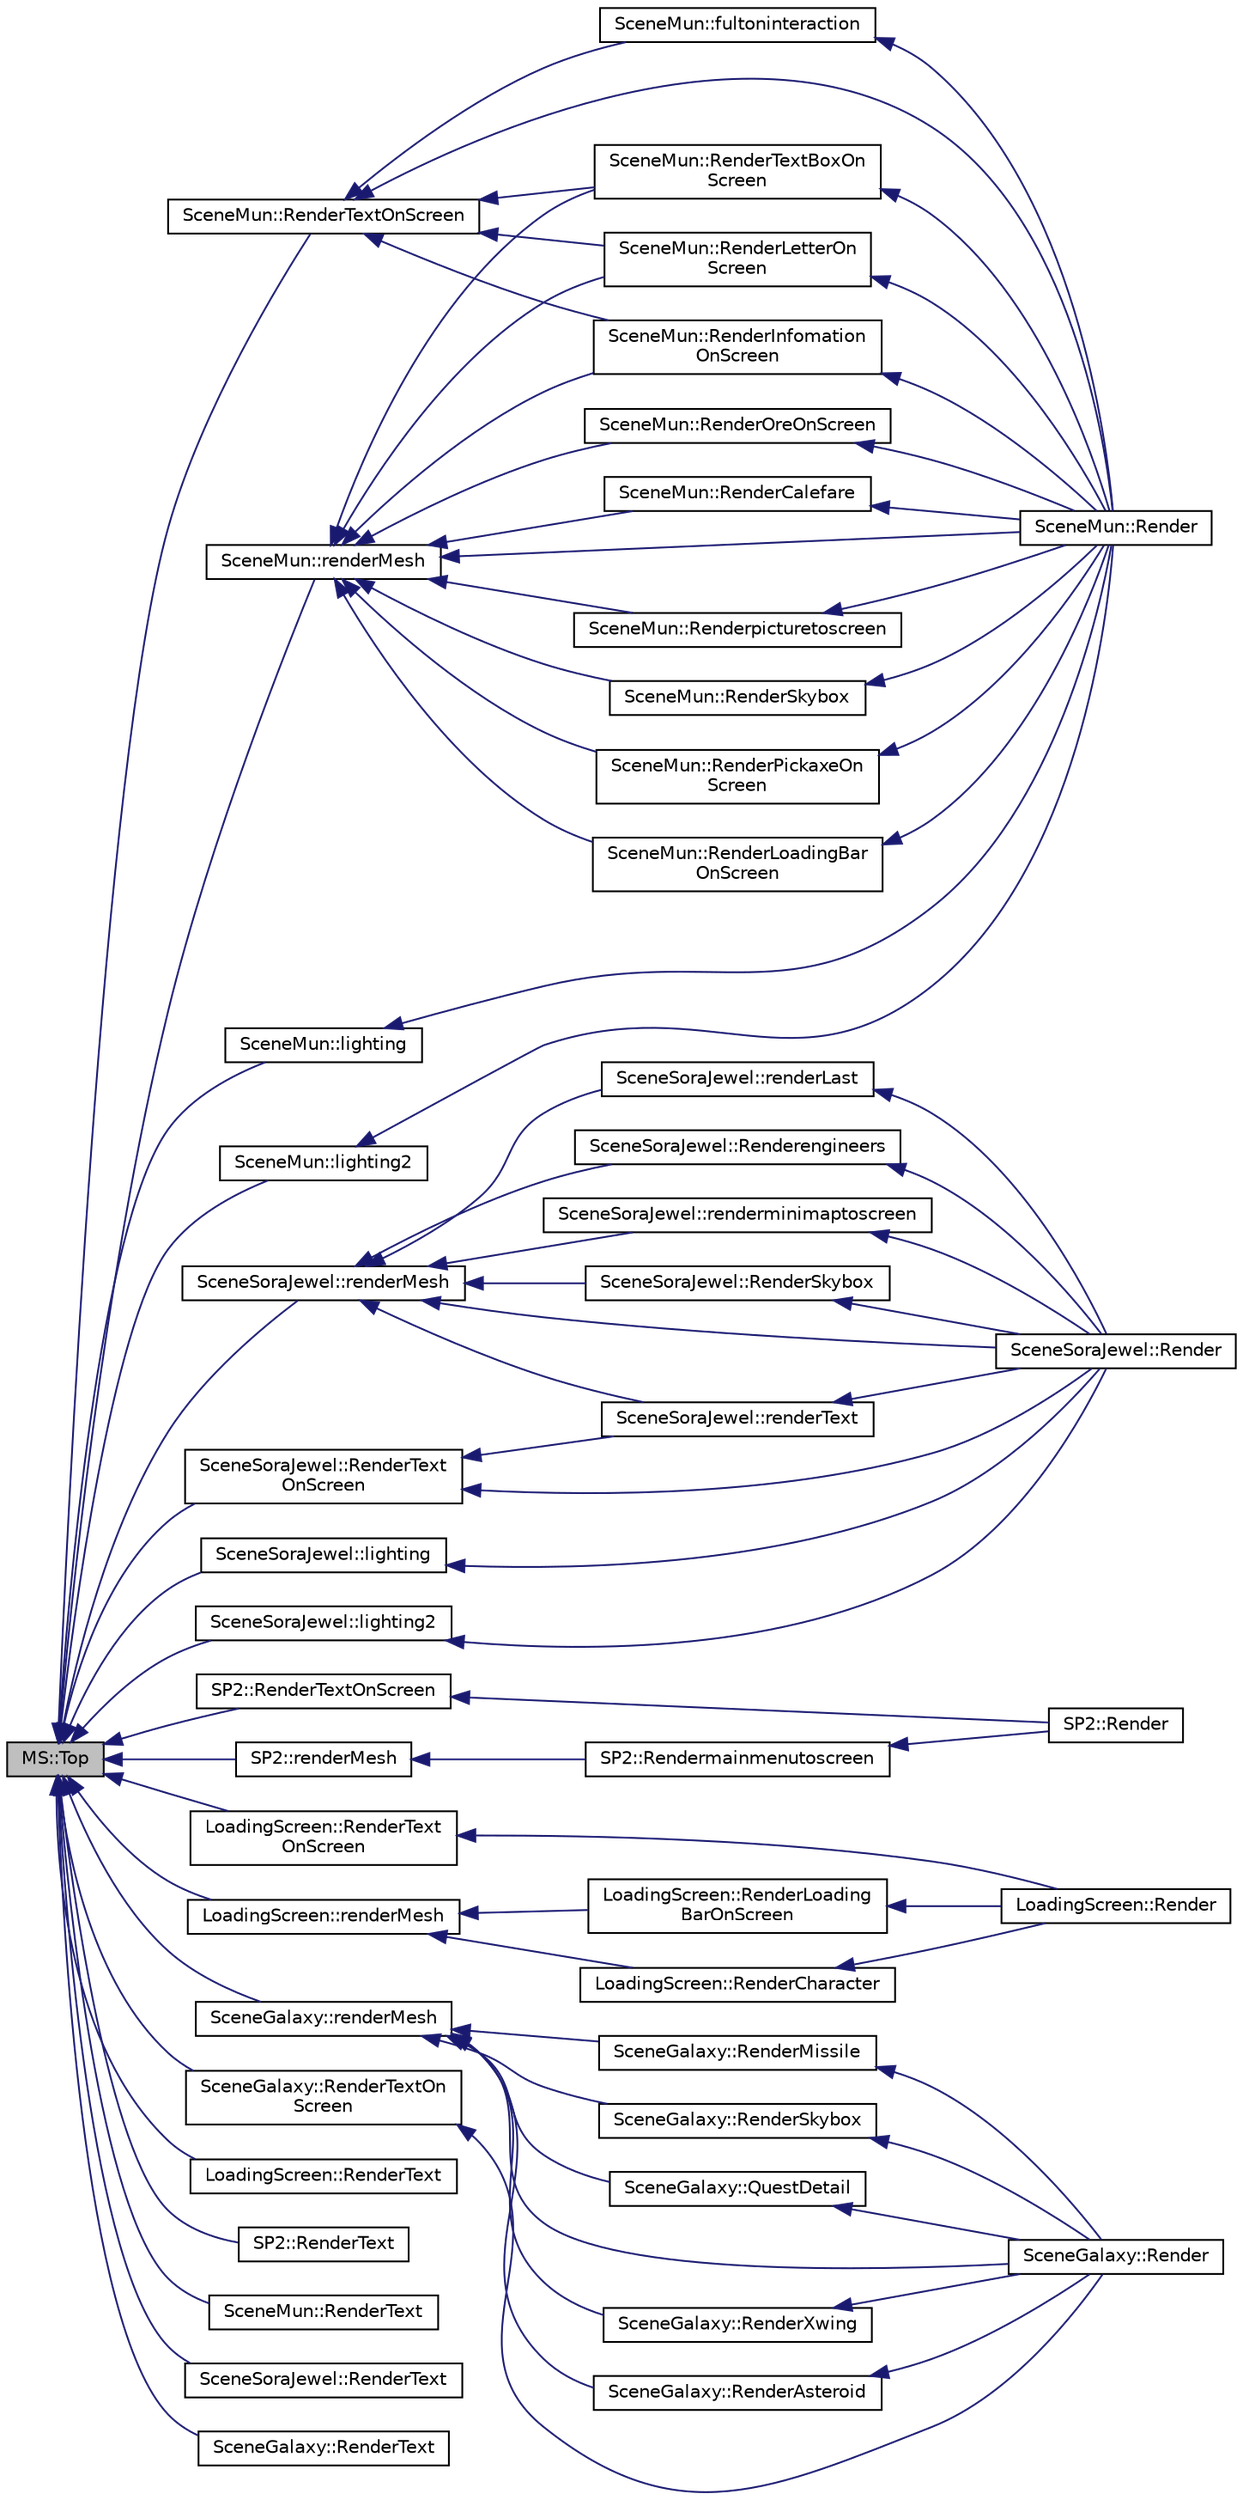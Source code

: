 digraph "MS::Top"
{
  bgcolor="transparent";
  edge [fontname="Helvetica",fontsize="10",labelfontname="Helvetica",labelfontsize="10"];
  node [fontname="Helvetica",fontsize="10",shape=record];
  rankdir="LR";
  Node1 [label="MS::Top",height=0.2,width=0.4,color="black", fillcolor="grey75", style="filled", fontcolor="black"];
  Node1 -> Node2 [dir="back",color="midnightblue",fontsize="10",style="solid",fontname="Helvetica"];
  Node2 [label="SceneMun::lighting",height=0.2,width=0.4,color="black",URL="$classSceneMun.html#aaec7e417376eacf289ee2501d1ac9c71"];
  Node2 -> Node3 [dir="back",color="midnightblue",fontsize="10",style="solid",fontname="Helvetica"];
  Node3 [label="SceneMun::Render",height=0.2,width=0.4,color="black",URL="$classSceneMun.html#aa953e0eaad928335a38aefe9df1021a6",tooltip="SceneMun&#39;s main render function. "];
  Node1 -> Node4 [dir="back",color="midnightblue",fontsize="10",style="solid",fontname="Helvetica"];
  Node4 [label="SceneSoraJewel::lighting",height=0.2,width=0.4,color="black",URL="$classSceneSoraJewel.html#ac5c92f43b536aa0497507e13d0a56c96",tooltip="In case of changes to current light, the light will change accordingly. "];
  Node4 -> Node5 [dir="back",color="midnightblue",fontsize="10",style="solid",fontname="Helvetica"];
  Node5 [label="SceneSoraJewel::Render",height=0.2,width=0.4,color="black",URL="$classSceneSoraJewel.html#a5609b1a03e5d60a01ac655e2f10bcfc9",tooltip="This function is the main and is responsible for getting the OBJ and or mesh to the sccene..."];
  Node1 -> Node6 [dir="back",color="midnightblue",fontsize="10",style="solid",fontname="Helvetica"];
  Node6 [label="SceneMun::lighting2",height=0.2,width=0.4,color="black",URL="$classSceneMun.html#abf01514b7e53fbf6ba1d96b42644a1d9"];
  Node6 -> Node3 [dir="back",color="midnightblue",fontsize="10",style="solid",fontname="Helvetica"];
  Node1 -> Node7 [dir="back",color="midnightblue",fontsize="10",style="solid",fontname="Helvetica"];
  Node7 [label="SceneSoraJewel::lighting2",height=0.2,width=0.4,color="black",URL="$classSceneSoraJewel.html#a418548255e756309d8d2c4dfdec40233",tooltip="In case of changes to current light, the light will change accordingly. "];
  Node7 -> Node5 [dir="back",color="midnightblue",fontsize="10",style="solid",fontname="Helvetica"];
  Node1 -> Node8 [dir="back",color="midnightblue",fontsize="10",style="solid",fontname="Helvetica"];
  Node8 [label="SP2::renderMesh",height=0.2,width=0.4,color="black",URL="$classSP2.html#acf9cd6642d16e15f0ca2e43e9d266070",tooltip="Render Mesh. "];
  Node8 -> Node9 [dir="back",color="midnightblue",fontsize="10",style="solid",fontname="Helvetica"];
  Node9 [label="SP2::Rendermainmenutoscreen",height=0.2,width=0.4,color="black",URL="$classSP2.html#aac535f04258e670dde533f1f1b43ac11",tooltip="Render black screen. "];
  Node9 -> Node10 [dir="back",color="midnightblue",fontsize="10",style="solid",fontname="Helvetica"];
  Node10 [label="SP2::Render",height=0.2,width=0.4,color="black",URL="$classSP2.html#a90159ea511cadcc99364c6f75d108a71",tooltip="SP2 main render function to render everything. "];
  Node1 -> Node11 [dir="back",color="midnightblue",fontsize="10",style="solid",fontname="Helvetica"];
  Node11 [label="LoadingScreen::renderMesh",height=0.2,width=0.4,color="black",URL="$classLoadingScreen.html#a8249bb27253ebc256119a0e22a141e3d",tooltip="Render Mesh. "];
  Node11 -> Node12 [dir="back",color="midnightblue",fontsize="10",style="solid",fontname="Helvetica"];
  Node12 [label="LoadingScreen::RenderCharacter",height=0.2,width=0.4,color="black",URL="$classLoadingScreen.html#a636b226e561fc7327e5ddc51737d990d",tooltip="Function to render the moaving character. "];
  Node12 -> Node13 [dir="back",color="midnightblue",fontsize="10",style="solid",fontname="Helvetica"];
  Node13 [label="LoadingScreen::Render",height=0.2,width=0.4,color="black",URL="$classLoadingScreen.html#a9325ad1fb08d5103eceefefe7cb1d316",tooltip="LoadingScreen main render function to render everything. "];
  Node11 -> Node14 [dir="back",color="midnightblue",fontsize="10",style="solid",fontname="Helvetica"];
  Node14 [label="LoadingScreen::RenderLoading\lBarOnScreen",height=0.2,width=0.4,color="black",URL="$classLoadingScreen.html#a1a5ec1ed6785374d8679cd687e5da221",tooltip="Function to render the loading bar on screen. "];
  Node14 -> Node13 [dir="back",color="midnightblue",fontsize="10",style="solid",fontname="Helvetica"];
  Node1 -> Node15 [dir="back",color="midnightblue",fontsize="10",style="solid",fontname="Helvetica"];
  Node15 [label="SceneMun::renderMesh",height=0.2,width=0.4,color="black",URL="$classSceneMun.html#a11909a41ec144a7765752429a8a4552c",tooltip="RenderMesh function. "];
  Node15 -> Node16 [dir="back",color="midnightblue",fontsize="10",style="solid",fontname="Helvetica"];
  Node16 [label="SceneMun::Renderpicturetoscreen",height=0.2,width=0.4,color="black",URL="$classSceneMun.html#a3ab723079e46daa91d6c4ce5e5c2a611",tooltip="to render the minimap to screen "];
  Node16 -> Node3 [dir="back",color="midnightblue",fontsize="10",style="solid",fontname="Helvetica"];
  Node15 -> Node3 [dir="back",color="midnightblue",fontsize="10",style="solid",fontname="Helvetica"];
  Node15 -> Node17 [dir="back",color="midnightblue",fontsize="10",style="solid",fontname="Helvetica"];
  Node17 [label="SceneMun::RenderSkybox",height=0.2,width=0.4,color="black",URL="$classSceneMun.html#a961ba9904303b349e1238d163b7844b6",tooltip="Renders the Skybox of the scene. "];
  Node17 -> Node3 [dir="back",color="midnightblue",fontsize="10",style="solid",fontname="Helvetica"];
  Node15 -> Node18 [dir="back",color="midnightblue",fontsize="10",style="solid",fontname="Helvetica"];
  Node18 [label="SceneMun::RenderPickaxeOn\lScreen",height=0.2,width=0.4,color="black",URL="$classSceneMun.html#a4836086356b9848bd3e9debba97c0fa7",tooltip="Function To render the Pickaxe of one of the interactions onto the screen. "];
  Node18 -> Node3 [dir="back",color="midnightblue",fontsize="10",style="solid",fontname="Helvetica"];
  Node15 -> Node19 [dir="back",color="midnightblue",fontsize="10",style="solid",fontname="Helvetica"];
  Node19 [label="SceneMun::RenderLoadingBar\lOnScreen",height=0.2,width=0.4,color="black",URL="$classSceneMun.html#a6fbb430675fad994446c89abd7cd4172",tooltip="Function that renders the loading bar when certain interactions are made. "];
  Node19 -> Node3 [dir="back",color="midnightblue",fontsize="10",style="solid",fontname="Helvetica"];
  Node15 -> Node20 [dir="back",color="midnightblue",fontsize="10",style="solid",fontname="Helvetica"];
  Node20 [label="SceneMun::RenderOreOnScreen",height=0.2,width=0.4,color="black",URL="$classSceneMun.html#a98d3f7ccf0bc23471078feb4234c6875",tooltip="Function that Renders the Ore onto the screen when certain ore is mined interaction occurs..."];
  Node20 -> Node3 [dir="back",color="midnightblue",fontsize="10",style="solid",fontname="Helvetica"];
  Node15 -> Node21 [dir="back",color="midnightblue",fontsize="10",style="solid",fontname="Helvetica"];
  Node21 [label="SceneMun::RenderTextBoxOn\lScreen",height=0.2,width=0.4,color="black",URL="$classSceneMun.html#a39f4e2b8b18cd27b652e194e62a2e813",tooltip="Function that renders the textbox around the Texts. "];
  Node21 -> Node3 [dir="back",color="midnightblue",fontsize="10",style="solid",fontname="Helvetica"];
  Node15 -> Node22 [dir="back",color="midnightblue",fontsize="10",style="solid",fontname="Helvetica"];
  Node22 [label="SceneMun::RenderLetterOn\lScreen",height=0.2,width=0.4,color="black",URL="$classSceneMun.html#aa829350a783d56e436ccc3bd6354637d",tooltip="Function that renders the letter on screen when the interaction of recieving a letter. "];
  Node22 -> Node3 [dir="back",color="midnightblue",fontsize="10",style="solid",fontname="Helvetica"];
  Node15 -> Node23 [dir="back",color="midnightblue",fontsize="10",style="solid",fontname="Helvetica"];
  Node23 [label="SceneMun::RenderInfomation\lOnScreen",height=0.2,width=0.4,color="black",URL="$classSceneMun.html#a44fda537867e6ffe37a62e3c376dcaca",tooltip="Function that renders some texts when certain interactions are done. "];
  Node23 -> Node3 [dir="back",color="midnightblue",fontsize="10",style="solid",fontname="Helvetica"];
  Node15 -> Node24 [dir="back",color="midnightblue",fontsize="10",style="solid",fontname="Helvetica"];
  Node24 [label="SceneMun::RenderCalefare",height=0.2,width=0.4,color="black",URL="$classSceneMun.html#ab11b3cc6c813e304e108eeb6bcee2bea",tooltip="Function To render out the workers in the scene, Renders only the body. "];
  Node24 -> Node3 [dir="back",color="midnightblue",fontsize="10",style="solid",fontname="Helvetica"];
  Node1 -> Node25 [dir="back",color="midnightblue",fontsize="10",style="solid",fontname="Helvetica"];
  Node25 [label="SceneSoraJewel::renderMesh",height=0.2,width=0.4,color="black",URL="$classSceneSoraJewel.html#adfb31a31ca298111a9792551c242d25f",tooltip="Renders the GEOMETRY or mesh to the Scene. "];
  Node25 -> Node5 [dir="back",color="midnightblue",fontsize="10",style="solid",fontname="Helvetica"];
  Node25 -> Node26 [dir="back",color="midnightblue",fontsize="10",style="solid",fontname="Helvetica"];
  Node26 [label="SceneSoraJewel::renderLast",height=0.2,width=0.4,color="black",URL="$classSceneSoraJewel.html#af5fa247ec16f76ecd7b0ced03709a8e5",tooltip="This function is placed in the Render() near the end so that we can avoid depth problems. "];
  Node26 -> Node5 [dir="back",color="midnightblue",fontsize="10",style="solid",fontname="Helvetica"];
  Node25 -> Node27 [dir="back",color="midnightblue",fontsize="10",style="solid",fontname="Helvetica"];
  Node27 [label="SceneSoraJewel::renderText",height=0.2,width=0.4,color="black",URL="$classSceneSoraJewel.html#ac312f866a381cefeb0459b514a09af31",tooltip="This function renders the textbox and the chat. "];
  Node27 -> Node5 [dir="back",color="midnightblue",fontsize="10",style="solid",fontname="Helvetica"];
  Node25 -> Node28 [dir="back",color="midnightblue",fontsize="10",style="solid",fontname="Helvetica"];
  Node28 [label="SceneSoraJewel::Renderengineers",height=0.2,width=0.4,color="black",URL="$classSceneSoraJewel.html#a6ad88963e5a112a0b76a8fef584498fa",tooltip="Renders engineer, this function is placed in the Render() "];
  Node28 -> Node5 [dir="back",color="midnightblue",fontsize="10",style="solid",fontname="Helvetica"];
  Node25 -> Node29 [dir="back",color="midnightblue",fontsize="10",style="solid",fontname="Helvetica"];
  Node29 [label="SceneSoraJewel::renderminimaptoscreen",height=0.2,width=0.4,color="black",URL="$classSceneSoraJewel.html#a09e3c2a9ccddfd4990ec6f4756165835",tooltip="Renders minimap to the top right of screen. "];
  Node29 -> Node5 [dir="back",color="midnightblue",fontsize="10",style="solid",fontname="Helvetica"];
  Node25 -> Node30 [dir="back",color="midnightblue",fontsize="10",style="solid",fontname="Helvetica"];
  Node30 [label="SceneSoraJewel::RenderSkybox",height=0.2,width=0.4,color="black",URL="$classSceneSoraJewel.html#ae79e80f601a34fb22b0fc26eef81a832",tooltip="Renders skybox and is placed separately to prevent confusion. "];
  Node30 -> Node5 [dir="back",color="midnightblue",fontsize="10",style="solid",fontname="Helvetica"];
  Node1 -> Node31 [dir="back",color="midnightblue",fontsize="10",style="solid",fontname="Helvetica"];
  Node31 [label="SceneGalaxy::renderMesh",height=0.2,width=0.4,color="black",URL="$classSceneGalaxy.html#a987d0a5971bb07f2b8770ef11147dfd8",tooltip="SceneGalaxy renderMesh function. "];
  Node31 -> Node32 [dir="back",color="midnightblue",fontsize="10",style="solid",fontname="Helvetica"];
  Node32 [label="SceneGalaxy::Render",height=0.2,width=0.4,color="black",URL="$classSceneGalaxy.html#a08eb5a414e64d7dca3a14f1d6d48855a",tooltip="SceneGalaxy Render function. "];
  Node31 -> Node33 [dir="back",color="midnightblue",fontsize="10",style="solid",fontname="Helvetica"];
  Node33 [label="SceneGalaxy::RenderXwing",height=0.2,width=0.4,color="black",URL="$classSceneGalaxy.html#a367ab19038c3d53cc2c00a37c1bfdc90",tooltip="SceneGalaxy RenderXWing function. "];
  Node33 -> Node32 [dir="back",color="midnightblue",fontsize="10",style="solid",fontname="Helvetica"];
  Node31 -> Node34 [dir="back",color="midnightblue",fontsize="10",style="solid",fontname="Helvetica"];
  Node34 [label="SceneGalaxy::RenderAsteroid",height=0.2,width=0.4,color="black",URL="$classSceneGalaxy.html#a5397c3999078f7483586df3f9ef7103d",tooltip="SceneGalaxy RenderAsteroid function. "];
  Node34 -> Node32 [dir="back",color="midnightblue",fontsize="10",style="solid",fontname="Helvetica"];
  Node31 -> Node35 [dir="back",color="midnightblue",fontsize="10",style="solid",fontname="Helvetica"];
  Node35 [label="SceneGalaxy::RenderMissile",height=0.2,width=0.4,color="black",URL="$classSceneGalaxy.html#ab4e4c417fbebf427e3e781b0192d4b28",tooltip="SceneGalaxy RenderMissile function. "];
  Node35 -> Node32 [dir="back",color="midnightblue",fontsize="10",style="solid",fontname="Helvetica"];
  Node31 -> Node36 [dir="back",color="midnightblue",fontsize="10",style="solid",fontname="Helvetica"];
  Node36 [label="SceneGalaxy::RenderSkybox",height=0.2,width=0.4,color="black",URL="$classSceneGalaxy.html#a86ea50f0410e7388d01731a422186167",tooltip="SceneGalaxy RenderSkybox function. "];
  Node36 -> Node32 [dir="back",color="midnightblue",fontsize="10",style="solid",fontname="Helvetica"];
  Node31 -> Node37 [dir="back",color="midnightblue",fontsize="10",style="solid",fontname="Helvetica"];
  Node37 [label="SceneGalaxy::QuestDetail",height=0.2,width=0.4,color="black",URL="$classSceneGalaxy.html#a4202af12b97604987c313367fa793ded",tooltip="SceneGalaxy QuestDetail function. "];
  Node37 -> Node32 [dir="back",color="midnightblue",fontsize="10",style="solid",fontname="Helvetica"];
  Node1 -> Node38 [dir="back",color="midnightblue",fontsize="10",style="solid",fontname="Helvetica"];
  Node38 [label="LoadingScreen::RenderText",height=0.2,width=0.4,color="black",URL="$classLoadingScreen.html#a4fe97242b309801cef36ddb6c27aa33f",tooltip="Render Text Mesh. "];
  Node1 -> Node39 [dir="back",color="midnightblue",fontsize="10",style="solid",fontname="Helvetica"];
  Node39 [label="SP2::RenderText",height=0.2,width=0.4,color="black",URL="$classSP2.html#ab49c40d25cc25c6272e7943708a1867e",tooltip="Render Text Mesh. "];
  Node1 -> Node40 [dir="back",color="midnightblue",fontsize="10",style="solid",fontname="Helvetica"];
  Node40 [label="SceneMun::RenderText",height=0.2,width=0.4,color="black",URL="$classSceneMun.html#a1d77b180a95350c38686a2c14cc61f8c",tooltip="Renders text. "];
  Node1 -> Node41 [dir="back",color="midnightblue",fontsize="10",style="solid",fontname="Helvetica"];
  Node41 [label="SceneSoraJewel::RenderText",height=0.2,width=0.4,color="black",URL="$classSceneSoraJewel.html#aa2fff408d71b1367a1a40577b379b48e",tooltip="Render Text in the world space. "];
  Node1 -> Node42 [dir="back",color="midnightblue",fontsize="10",style="solid",fontname="Helvetica"];
  Node42 [label="SceneGalaxy::RenderText",height=0.2,width=0.4,color="black",URL="$classSceneGalaxy.html#a5928cf3f1666186f2f5506c8cef5c222",tooltip="SceneGalaxy RenderText function. "];
  Node1 -> Node43 [dir="back",color="midnightblue",fontsize="10",style="solid",fontname="Helvetica"];
  Node43 [label="LoadingScreen::RenderText\lOnScreen",height=0.2,width=0.4,color="black",URL="$classLoadingScreen.html#a2d9b6a7c706cf6986681680c4fe1347e",tooltip="Render Text Mesh on screen. "];
  Node43 -> Node13 [dir="back",color="midnightblue",fontsize="10",style="solid",fontname="Helvetica"];
  Node1 -> Node44 [dir="back",color="midnightblue",fontsize="10",style="solid",fontname="Helvetica"];
  Node44 [label="SP2::RenderTextOnScreen",height=0.2,width=0.4,color="black",URL="$classSP2.html#ab642469a9e89925dafd3055a79b65cda",tooltip="Render Text Mesh on screen. "];
  Node44 -> Node10 [dir="back",color="midnightblue",fontsize="10",style="solid",fontname="Helvetica"];
  Node1 -> Node45 [dir="back",color="midnightblue",fontsize="10",style="solid",fontname="Helvetica"];
  Node45 [label="SceneMun::RenderTextOnScreen",height=0.2,width=0.4,color="black",URL="$classSceneMun.html#aef2a871e94d3959496b6861918a7cfb9",tooltip="To render the texts on screen. "];
  Node45 -> Node3 [dir="back",color="midnightblue",fontsize="10",style="solid",fontname="Helvetica"];
  Node45 -> Node46 [dir="back",color="midnightblue",fontsize="10",style="solid",fontname="Helvetica"];
  Node46 [label="SceneMun::fultoninteraction",height=0.2,width=0.4,color="black",URL="$classSceneMun.html#aad2e9cc76f3cf7ae6c8c54288177b798",tooltip="Function that allows the extraction of NPCs from the map, sending them into the air. "];
  Node46 -> Node3 [dir="back",color="midnightblue",fontsize="10",style="solid",fontname="Helvetica"];
  Node45 -> Node21 [dir="back",color="midnightblue",fontsize="10",style="solid",fontname="Helvetica"];
  Node45 -> Node22 [dir="back",color="midnightblue",fontsize="10",style="solid",fontname="Helvetica"];
  Node45 -> Node23 [dir="back",color="midnightblue",fontsize="10",style="solid",fontname="Helvetica"];
  Node1 -> Node47 [dir="back",color="midnightblue",fontsize="10",style="solid",fontname="Helvetica"];
  Node47 [label="SceneSoraJewel::RenderText\lOnScreen",height=0.2,width=0.4,color="black",URL="$classSceneSoraJewel.html#adc10e31e9c3c6c2c1861c1ee9a0757a7",tooltip="Renders text to the screen. "];
  Node47 -> Node5 [dir="back",color="midnightblue",fontsize="10",style="solid",fontname="Helvetica"];
  Node47 -> Node27 [dir="back",color="midnightblue",fontsize="10",style="solid",fontname="Helvetica"];
  Node1 -> Node48 [dir="back",color="midnightblue",fontsize="10",style="solid",fontname="Helvetica"];
  Node48 [label="SceneGalaxy::RenderTextOn\lScreen",height=0.2,width=0.4,color="black",URL="$classSceneGalaxy.html#a324c90773b62e2ad566d45f932fc7a53",tooltip="SceneGalaxy RenderTextOnScreen function. "];
  Node48 -> Node32 [dir="back",color="midnightblue",fontsize="10",style="solid",fontname="Helvetica"];
}
